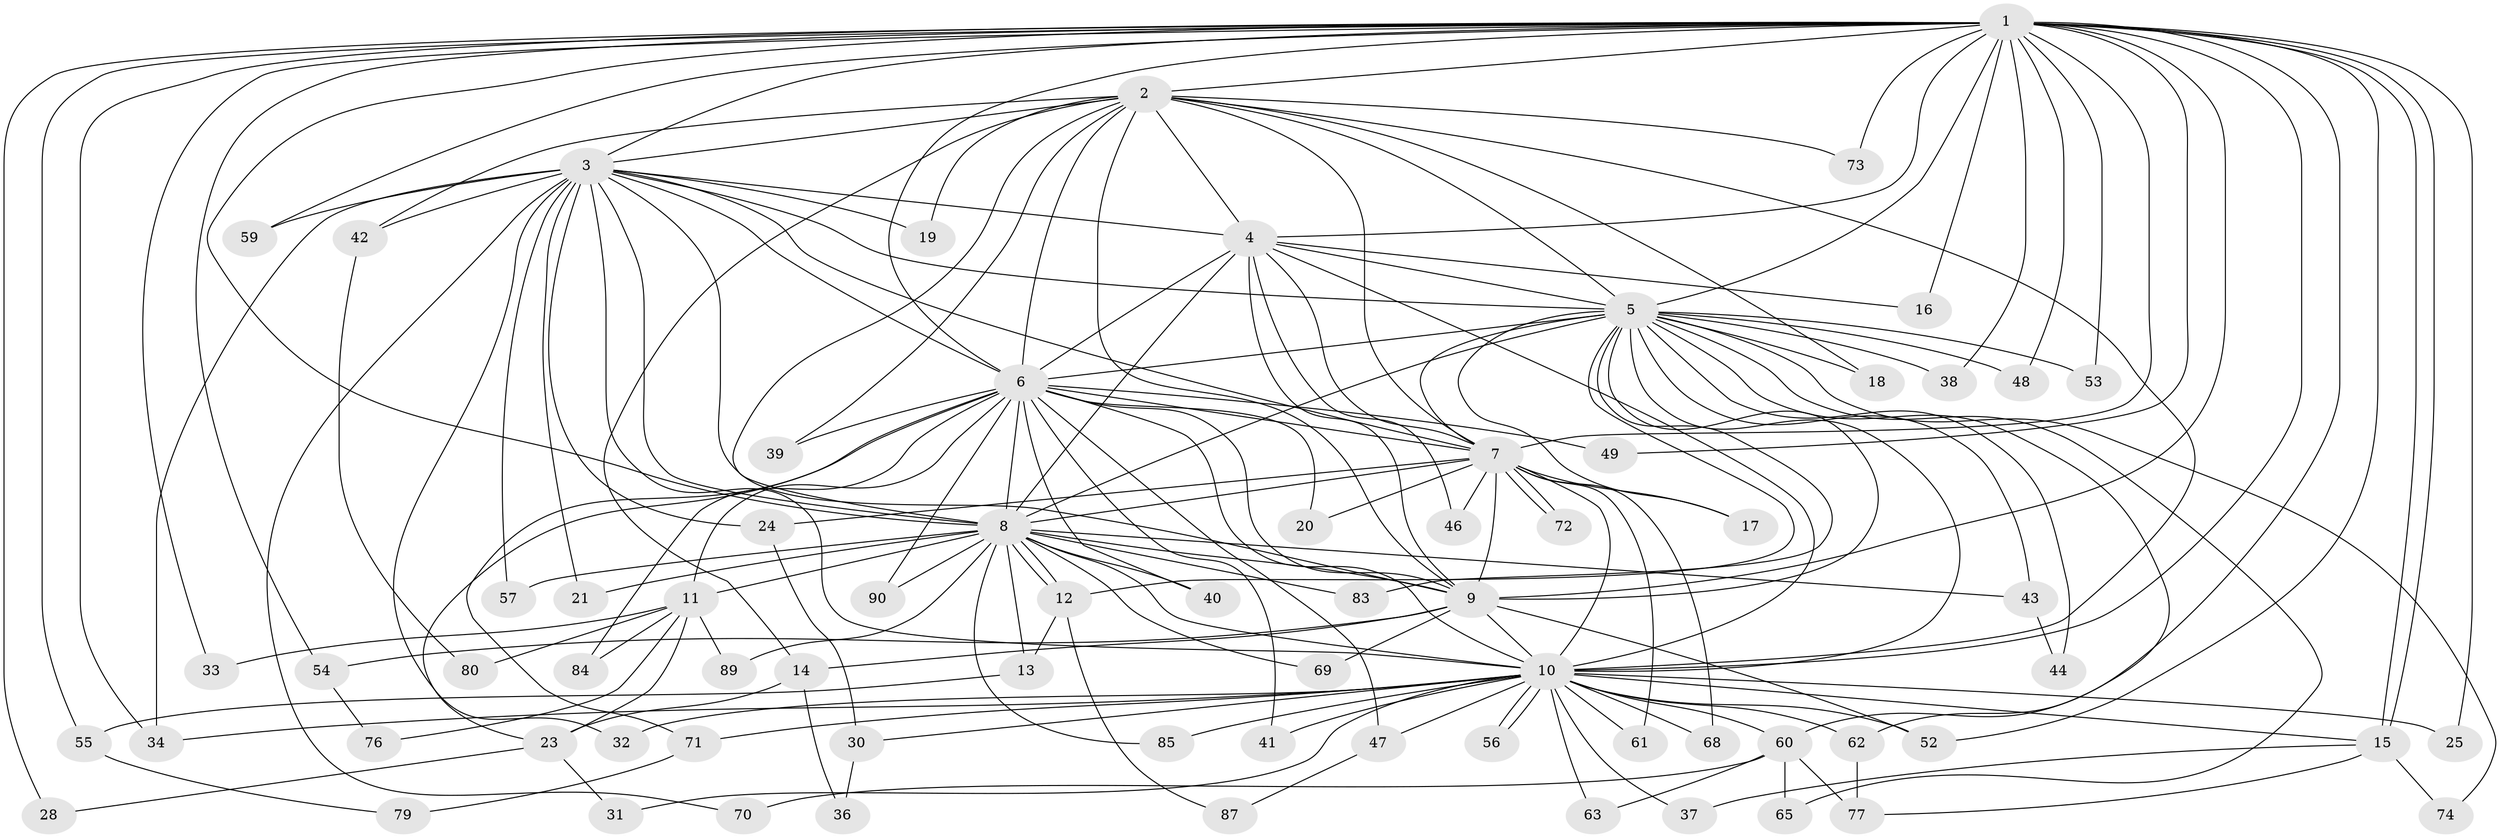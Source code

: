 // Generated by graph-tools (version 1.1) at 2025/23/03/03/25 07:23:42]
// undirected, 72 vertices, 175 edges
graph export_dot {
graph [start="1"]
  node [color=gray90,style=filled];
  1 [super="+66"];
  2 [super="+78"];
  3 [super="+64"];
  4 [super="+29"];
  5 [super="+26"];
  6 [super="+27"];
  7 [super="+45"];
  8 [super="+22"];
  9;
  10 [super="+58"];
  11 [super="+81"];
  12 [super="+35"];
  13 [super="+50"];
  14;
  15 [super="+75"];
  16;
  17;
  18;
  19;
  20;
  21;
  23;
  24;
  25;
  28;
  30;
  31;
  32;
  33;
  34 [super="+67"];
  36;
  37;
  38;
  39;
  40;
  41;
  42 [super="+51"];
  43 [super="+82"];
  44;
  46;
  47;
  48;
  49;
  52 [super="+86"];
  53;
  54;
  55;
  56;
  57;
  59;
  60;
  61;
  62;
  63;
  65;
  68;
  69;
  70;
  71;
  72;
  73;
  74;
  76;
  77 [super="+88"];
  79;
  80;
  83;
  84;
  85;
  87;
  89;
  90;
  1 -- 2;
  1 -- 3;
  1 -- 4;
  1 -- 5;
  1 -- 6;
  1 -- 7 [weight=2];
  1 -- 8;
  1 -- 9 [weight=2];
  1 -- 10;
  1 -- 15;
  1 -- 15;
  1 -- 16;
  1 -- 25;
  1 -- 28;
  1 -- 33;
  1 -- 38;
  1 -- 48;
  1 -- 49;
  1 -- 52;
  1 -- 53;
  1 -- 54;
  1 -- 55;
  1 -- 59;
  1 -- 60;
  1 -- 73;
  1 -- 34;
  2 -- 3;
  2 -- 4;
  2 -- 5 [weight=2];
  2 -- 6;
  2 -- 7;
  2 -- 8 [weight=2];
  2 -- 9;
  2 -- 10 [weight=2];
  2 -- 14;
  2 -- 18;
  2 -- 19;
  2 -- 39;
  2 -- 42;
  2 -- 73;
  3 -- 4;
  3 -- 5;
  3 -- 6;
  3 -- 7;
  3 -- 8;
  3 -- 9;
  3 -- 10;
  3 -- 19;
  3 -- 21;
  3 -- 24;
  3 -- 32;
  3 -- 34 [weight=2];
  3 -- 42 [weight=2];
  3 -- 57;
  3 -- 59;
  3 -- 70;
  4 -- 5;
  4 -- 6;
  4 -- 7;
  4 -- 8 [weight=2];
  4 -- 9;
  4 -- 10;
  4 -- 16;
  4 -- 46;
  5 -- 6;
  5 -- 7;
  5 -- 8;
  5 -- 9;
  5 -- 10;
  5 -- 17;
  5 -- 18;
  5 -- 43 [weight=2];
  5 -- 44;
  5 -- 53;
  5 -- 62;
  5 -- 74;
  5 -- 12;
  5 -- 48;
  5 -- 65;
  5 -- 83;
  5 -- 38;
  6 -- 7;
  6 -- 8 [weight=2];
  6 -- 9;
  6 -- 10;
  6 -- 11;
  6 -- 20;
  6 -- 23;
  6 -- 39;
  6 -- 40;
  6 -- 41;
  6 -- 47;
  6 -- 49;
  6 -- 71;
  6 -- 84;
  6 -- 90;
  7 -- 8 [weight=2];
  7 -- 9;
  7 -- 10;
  7 -- 17;
  7 -- 20;
  7 -- 24;
  7 -- 46;
  7 -- 61;
  7 -- 68;
  7 -- 72;
  7 -- 72;
  8 -- 9;
  8 -- 10;
  8 -- 11;
  8 -- 12;
  8 -- 12;
  8 -- 13 [weight=2];
  8 -- 21;
  8 -- 40;
  8 -- 43;
  8 -- 57;
  8 -- 69;
  8 -- 85;
  8 -- 89;
  8 -- 90;
  8 -- 83;
  9 -- 10;
  9 -- 14;
  9 -- 52;
  9 -- 54;
  9 -- 69;
  10 -- 25;
  10 -- 30;
  10 -- 31;
  10 -- 32;
  10 -- 34;
  10 -- 37;
  10 -- 41;
  10 -- 47;
  10 -- 56;
  10 -- 56;
  10 -- 60;
  10 -- 61;
  10 -- 62;
  10 -- 63;
  10 -- 68;
  10 -- 71;
  10 -- 85;
  10 -- 15;
  10 -- 52;
  11 -- 33;
  11 -- 76;
  11 -- 80;
  11 -- 84;
  11 -- 89;
  11 -- 23;
  12 -- 13;
  12 -- 87;
  13 -- 55;
  14 -- 23;
  14 -- 36;
  15 -- 37;
  15 -- 74;
  15 -- 77;
  23 -- 28;
  23 -- 31;
  24 -- 30;
  30 -- 36;
  42 -- 80;
  43 -- 44;
  47 -- 87;
  54 -- 76;
  55 -- 79;
  60 -- 63;
  60 -- 65;
  60 -- 70;
  60 -- 77;
  62 -- 77;
  71 -- 79;
}
